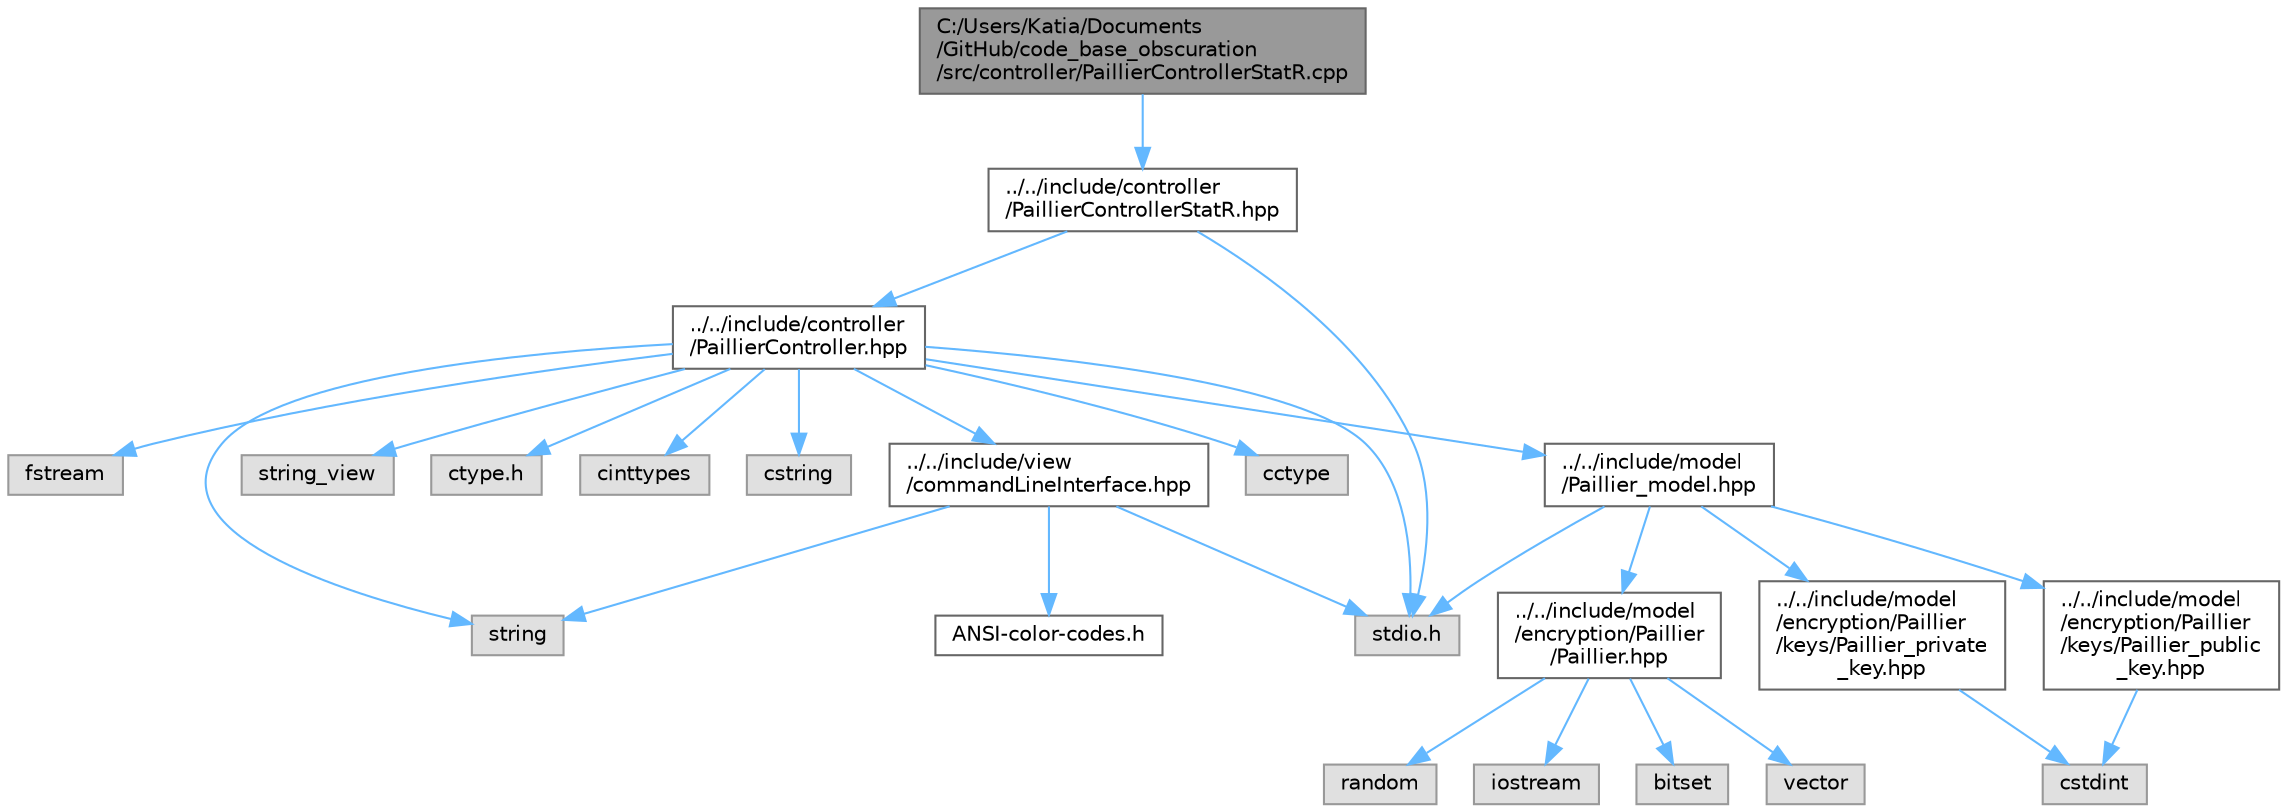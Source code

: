 digraph "C:/Users/Katia/Documents/GitHub/code_base_obscuration/src/controller/PaillierControllerStatR.cpp"
{
 // LATEX_PDF_SIZE
  bgcolor="transparent";
  edge [fontname=Helvetica,fontsize=10,labelfontname=Helvetica,labelfontsize=10];
  node [fontname=Helvetica,fontsize=10,shape=box,height=0.2,width=0.4];
  Node1 [id="Node000001",label="C:/Users/Katia/Documents\l/GitHub/code_base_obscuration\l/src/controller/PaillierControllerStatR.cpp",height=0.2,width=0.4,color="gray40", fillcolor="grey60", style="filled", fontcolor="black",tooltip=" "];
  Node1 -> Node2 [id="edge1_Node000001_Node000002",color="steelblue1",style="solid",tooltip=" "];
  Node2 [id="Node000002",label="../../include/controller\l/PaillierControllerStatR.hpp",height=0.2,width=0.4,color="grey40", fillcolor="white", style="filled",URL="$_paillier_controller_stat_r_8hpp.html",tooltip=" "];
  Node2 -> Node3 [id="edge2_Node000002_Node000003",color="steelblue1",style="solid",tooltip=" "];
  Node3 [id="Node000003",label="stdio.h",height=0.2,width=0.4,color="grey60", fillcolor="#E0E0E0", style="filled",tooltip=" "];
  Node2 -> Node4 [id="edge3_Node000002_Node000004",color="steelblue1",style="solid",tooltip=" "];
  Node4 [id="Node000004",label="../../include/controller\l/PaillierController.hpp",height=0.2,width=0.4,color="grey40", fillcolor="white", style="filled",URL="$_paillier_controller_8hpp.html",tooltip=" "];
  Node4 -> Node3 [id="edge4_Node000004_Node000003",color="steelblue1",style="solid",tooltip=" "];
  Node4 -> Node5 [id="edge5_Node000004_Node000005",color="steelblue1",style="solid",tooltip=" "];
  Node5 [id="Node000005",label="cctype",height=0.2,width=0.4,color="grey60", fillcolor="#E0E0E0", style="filled",tooltip=" "];
  Node4 -> Node6 [id="edge6_Node000004_Node000006",color="steelblue1",style="solid",tooltip=" "];
  Node6 [id="Node000006",label="fstream",height=0.2,width=0.4,color="grey60", fillcolor="#E0E0E0", style="filled",tooltip=" "];
  Node4 -> Node7 [id="edge7_Node000004_Node000007",color="steelblue1",style="solid",tooltip=" "];
  Node7 [id="Node000007",label="string",height=0.2,width=0.4,color="grey60", fillcolor="#E0E0E0", style="filled",tooltip=" "];
  Node4 -> Node8 [id="edge8_Node000004_Node000008",color="steelblue1",style="solid",tooltip=" "];
  Node8 [id="Node000008",label="string_view",height=0.2,width=0.4,color="grey60", fillcolor="#E0E0E0", style="filled",tooltip=" "];
  Node4 -> Node9 [id="edge9_Node000004_Node000009",color="steelblue1",style="solid",tooltip=" "];
  Node9 [id="Node000009",label="ctype.h",height=0.2,width=0.4,color="grey60", fillcolor="#E0E0E0", style="filled",tooltip=" "];
  Node4 -> Node10 [id="edge10_Node000004_Node000010",color="steelblue1",style="solid",tooltip=" "];
  Node10 [id="Node000010",label="cinttypes",height=0.2,width=0.4,color="grey60", fillcolor="#E0E0E0", style="filled",tooltip=" "];
  Node4 -> Node11 [id="edge11_Node000004_Node000011",color="steelblue1",style="solid",tooltip=" "];
  Node11 [id="Node000011",label="cstring",height=0.2,width=0.4,color="grey60", fillcolor="#E0E0E0", style="filled",tooltip=" "];
  Node4 -> Node12 [id="edge12_Node000004_Node000012",color="steelblue1",style="solid",tooltip=" "];
  Node12 [id="Node000012",label="../../include/model\l/Paillier_model.hpp",height=0.2,width=0.4,color="grey40", fillcolor="white", style="filled",URL="$_paillier__model_8hpp.html",tooltip=" "];
  Node12 -> Node3 [id="edge13_Node000012_Node000003",color="steelblue1",style="solid",tooltip=" "];
  Node12 -> Node13 [id="edge14_Node000012_Node000013",color="steelblue1",style="solid",tooltip=" "];
  Node13 [id="Node000013",label="../../include/model\l/encryption/Paillier\l/Paillier.hpp",height=0.2,width=0.4,color="grey40", fillcolor="white", style="filled",URL="$_paillier_8hpp.html",tooltip=" "];
  Node13 -> Node14 [id="edge15_Node000013_Node000014",color="steelblue1",style="solid",tooltip=" "];
  Node14 [id="Node000014",label="iostream",height=0.2,width=0.4,color="grey60", fillcolor="#E0E0E0", style="filled",tooltip=" "];
  Node13 -> Node15 [id="edge16_Node000013_Node000015",color="steelblue1",style="solid",tooltip=" "];
  Node15 [id="Node000015",label="bitset",height=0.2,width=0.4,color="grey60", fillcolor="#E0E0E0", style="filled",tooltip=" "];
  Node13 -> Node16 [id="edge17_Node000013_Node000016",color="steelblue1",style="solid",tooltip=" "];
  Node16 [id="Node000016",label="vector",height=0.2,width=0.4,color="grey60", fillcolor="#E0E0E0", style="filled",tooltip=" "];
  Node13 -> Node17 [id="edge18_Node000013_Node000017",color="steelblue1",style="solid",tooltip=" "];
  Node17 [id="Node000017",label="random",height=0.2,width=0.4,color="grey60", fillcolor="#E0E0E0", style="filled",tooltip=" "];
  Node12 -> Node18 [id="edge19_Node000012_Node000018",color="steelblue1",style="solid",tooltip=" "];
  Node18 [id="Node000018",label="../../include/model\l/encryption/Paillier\l/keys/Paillier_private\l_key.hpp",height=0.2,width=0.4,color="grey40", fillcolor="white", style="filled",URL="$_paillier__private__key_8hpp.html",tooltip=" "];
  Node18 -> Node19 [id="edge20_Node000018_Node000019",color="steelblue1",style="solid",tooltip=" "];
  Node19 [id="Node000019",label="cstdint",height=0.2,width=0.4,color="grey60", fillcolor="#E0E0E0", style="filled",tooltip=" "];
  Node12 -> Node20 [id="edge21_Node000012_Node000020",color="steelblue1",style="solid",tooltip=" "];
  Node20 [id="Node000020",label="../../include/model\l/encryption/Paillier\l/keys/Paillier_public\l_key.hpp",height=0.2,width=0.4,color="grey40", fillcolor="white", style="filled",URL="$_paillier__public__key_8hpp.html",tooltip=" "];
  Node20 -> Node19 [id="edge22_Node000020_Node000019",color="steelblue1",style="solid",tooltip=" "];
  Node4 -> Node21 [id="edge23_Node000004_Node000021",color="steelblue1",style="solid",tooltip=" "];
  Node21 [id="Node000021",label="../../include/view\l/commandLineInterface.hpp",height=0.2,width=0.4,color="grey40", fillcolor="white", style="filled",URL="$command_line_interface_8hpp.html",tooltip=" "];
  Node21 -> Node3 [id="edge24_Node000021_Node000003",color="steelblue1",style="solid",tooltip=" "];
  Node21 -> Node7 [id="edge25_Node000021_Node000007",color="steelblue1",style="solid",tooltip=" "];
  Node21 -> Node22 [id="edge26_Node000021_Node000022",color="steelblue1",style="solid",tooltip=" "];
  Node22 [id="Node000022",label="ANSI-color-codes.h",height=0.2,width=0.4,color="grey40", fillcolor="white", style="filled",URL="$_a_n_s_i-color-codes_8h.html",tooltip=" "];
}
